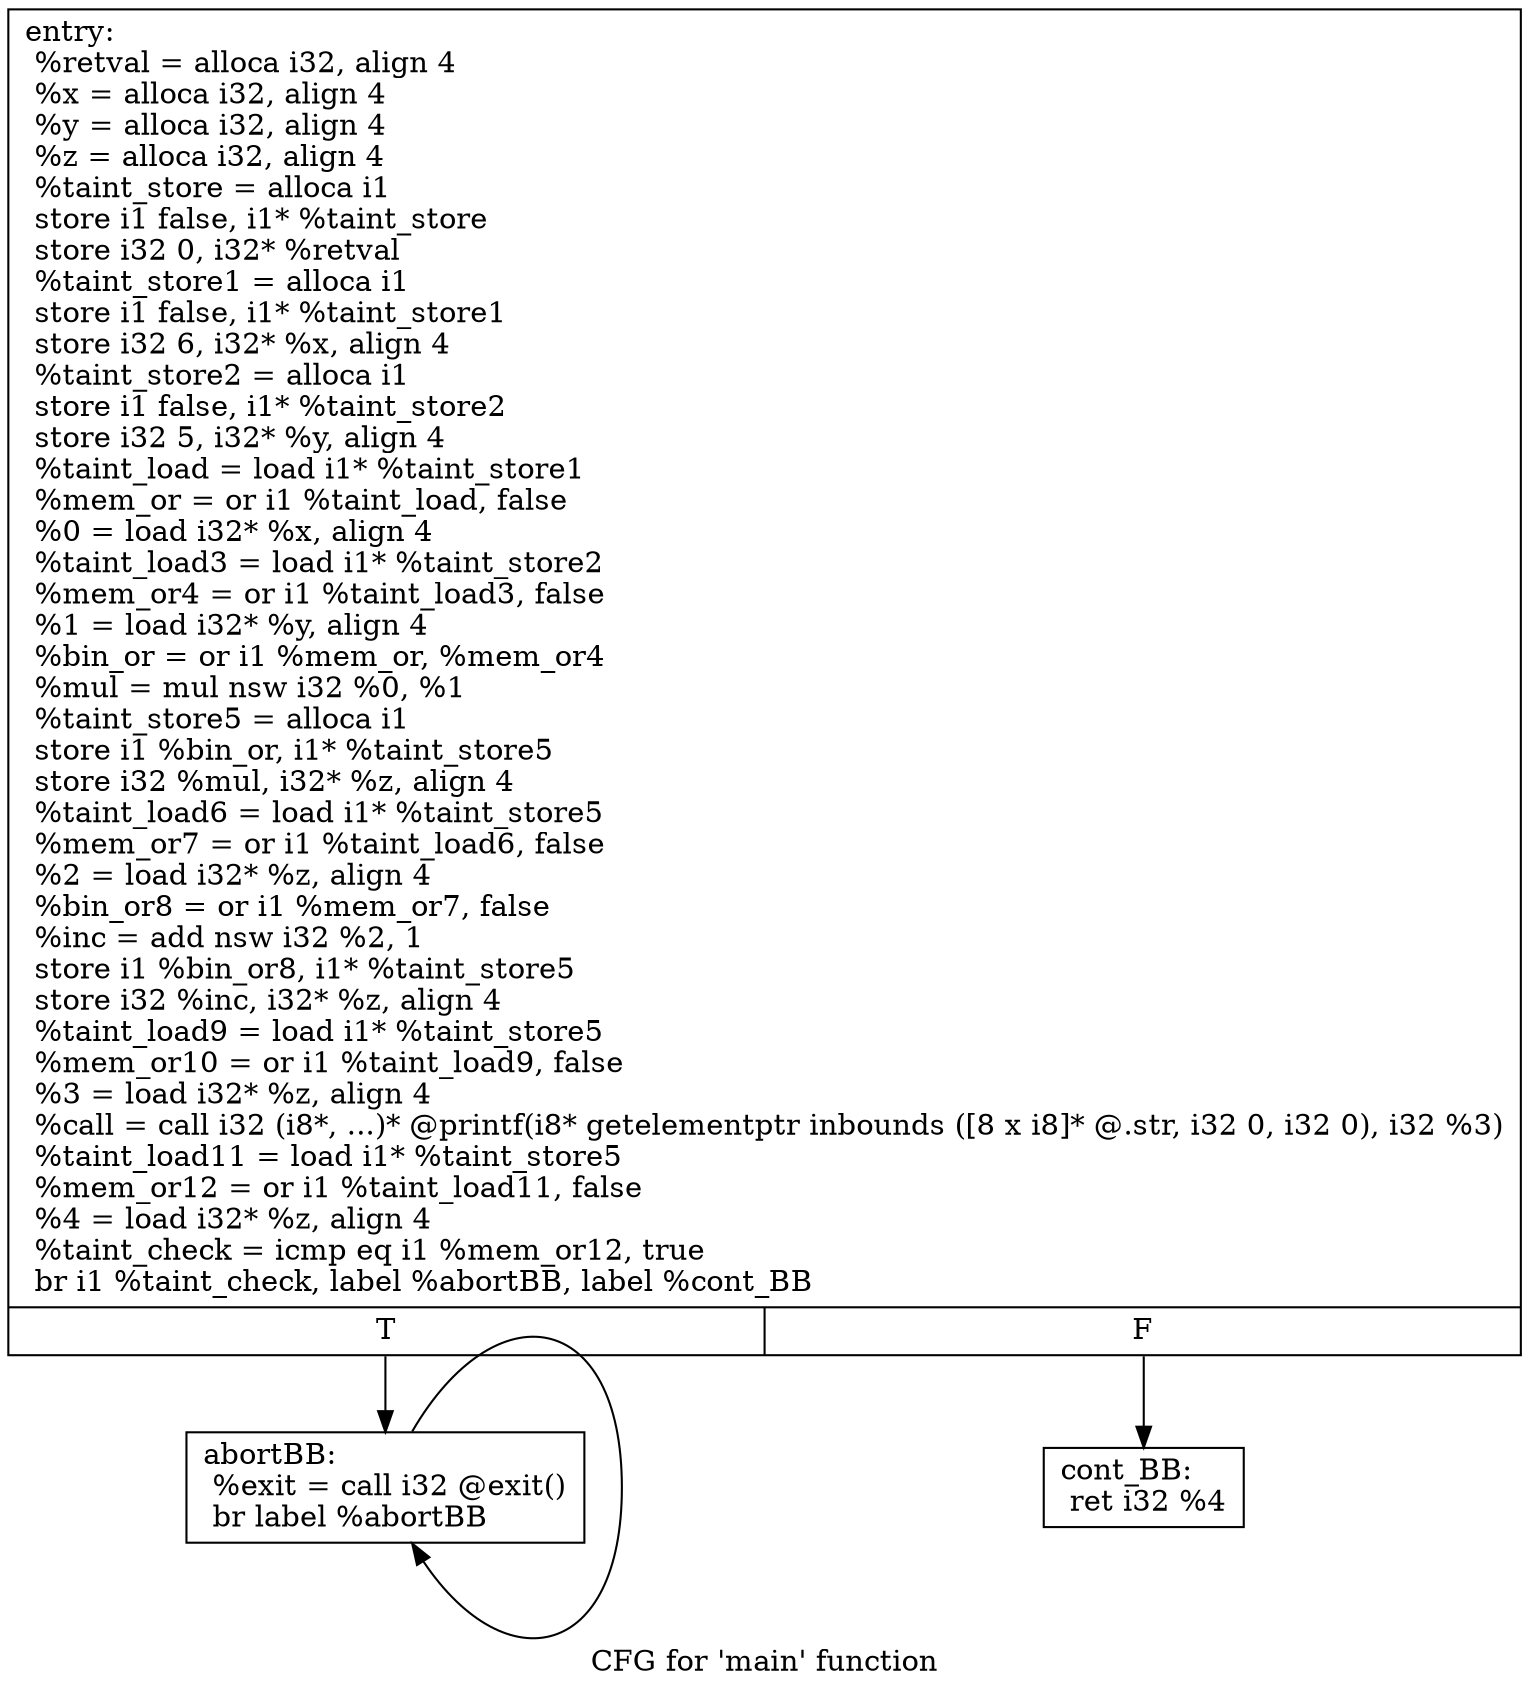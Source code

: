 digraph "CFG for 'main' function" {
	label="CFG for 'main' function";

	Node0x2771330 [shape=record,label="{entry:\l  %retval = alloca i32, align 4\l  %x = alloca i32, align 4\l  %y = alloca i32, align 4\l  %z = alloca i32, align 4\l  %taint_store = alloca i1\l  store i1 false, i1* %taint_store\l  store i32 0, i32* %retval\l  %taint_store1 = alloca i1\l  store i1 false, i1* %taint_store1\l  store i32 6, i32* %x, align 4\l  %taint_store2 = alloca i1\l  store i1 false, i1* %taint_store2\l  store i32 5, i32* %y, align 4\l  %taint_load = load i1* %taint_store1\l  %mem_or = or i1 %taint_load, false\l  %0 = load i32* %x, align 4\l  %taint_load3 = load i1* %taint_store2\l  %mem_or4 = or i1 %taint_load3, false\l  %1 = load i32* %y, align 4\l  %bin_or = or i1 %mem_or, %mem_or4\l  %mul = mul nsw i32 %0, %1\l  %taint_store5 = alloca i1\l  store i1 %bin_or, i1* %taint_store5\l  store i32 %mul, i32* %z, align 4\l  %taint_load6 = load i1* %taint_store5\l  %mem_or7 = or i1 %taint_load6, false\l  %2 = load i32* %z, align 4\l  %bin_or8 = or i1 %mem_or7, false\l  %inc = add nsw i32 %2, 1\l  store i1 %bin_or8, i1* %taint_store5\l  store i32 %inc, i32* %z, align 4\l  %taint_load9 = load i1* %taint_store5\l  %mem_or10 = or i1 %taint_load9, false\l  %3 = load i32* %z, align 4\l  %call = call i32 (i8*, ...)* @printf(i8* getelementptr inbounds ([8 x i8]* @.str, i32 0, i32 0), i32 %3)\l  %taint_load11 = load i1* %taint_store5\l  %mem_or12 = or i1 %taint_load11, false\l  %4 = load i32* %z, align 4\l  %taint_check = icmp eq i1 %mem_or12, true\l  br i1 %taint_check, label %abortBB, label %cont_BB\l|{<s0>T|<s1>F}}"];
	Node0x2771330:s0 -> Node0x2771940;
	Node0x2771330:s1 -> Node0x27718e0;
	Node0x27718e0 [shape=record,label="{cont_BB:                                          \l  ret i32 %4\l}"];
	Node0x2771940 [shape=record,label="{abortBB:                                          \l  %exit = call i32 @exit()\l  br label %abortBB\l}"];
	Node0x2771940 -> Node0x2771940;
}
